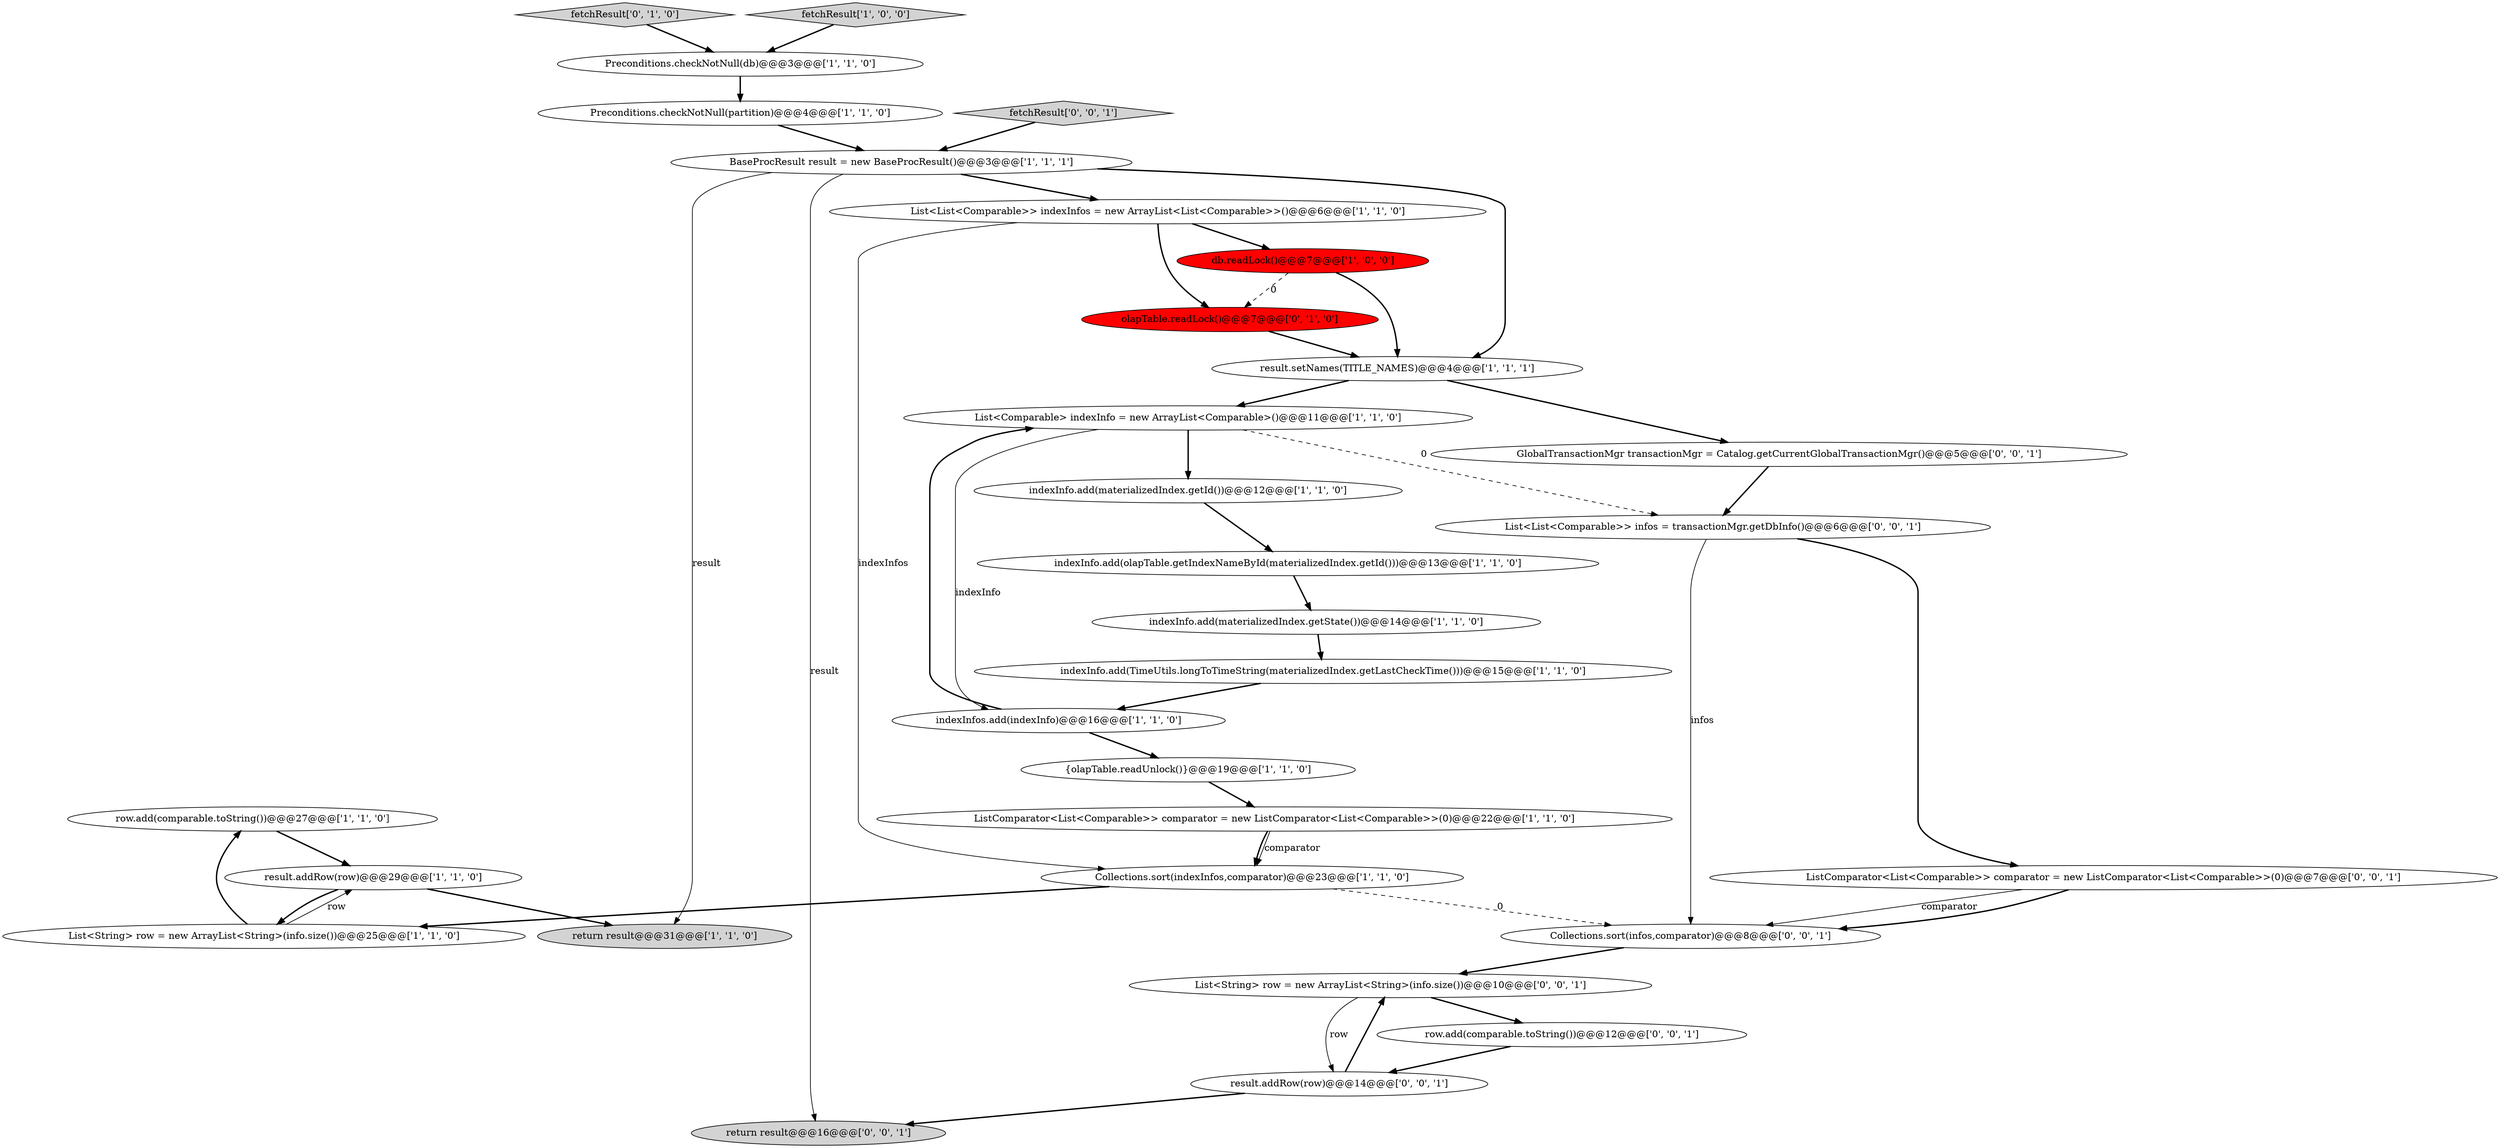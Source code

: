 digraph {
10 [style = filled, label = "row.add(comparable.toString())@@@27@@@['1', '1', '0']", fillcolor = white, shape = ellipse image = "AAA0AAABBB1BBB"];
27 [style = filled, label = "GlobalTransactionMgr transactionMgr = Catalog.getCurrentGlobalTransactionMgr()@@@5@@@['0', '0', '1']", fillcolor = white, shape = ellipse image = "AAA0AAABBB3BBB"];
19 [style = filled, label = "indexInfo.add(olapTable.getIndexNameById(materializedIndex.getId()))@@@13@@@['1', '1', '0']", fillcolor = white, shape = ellipse image = "AAA0AAABBB1BBB"];
7 [style = filled, label = "indexInfo.add(materializedIndex.getId())@@@12@@@['1', '1', '0']", fillcolor = white, shape = ellipse image = "AAA0AAABBB1BBB"];
14 [style = filled, label = "List<Comparable> indexInfo = new ArrayList<Comparable>()@@@11@@@['1', '1', '0']", fillcolor = white, shape = ellipse image = "AAA0AAABBB1BBB"];
28 [style = filled, label = "List<List<Comparable>> infos = transactionMgr.getDbInfo()@@@6@@@['0', '0', '1']", fillcolor = white, shape = ellipse image = "AAA0AAABBB3BBB"];
20 [style = filled, label = "fetchResult['0', '1', '0']", fillcolor = lightgray, shape = diamond image = "AAA0AAABBB2BBB"];
12 [style = filled, label = "Collections.sort(indexInfos,comparator)@@@23@@@['1', '1', '0']", fillcolor = white, shape = ellipse image = "AAA0AAABBB1BBB"];
21 [style = filled, label = "olapTable.readLock()@@@7@@@['0', '1', '0']", fillcolor = red, shape = ellipse image = "AAA1AAABBB2BBB"];
0 [style = filled, label = "Preconditions.checkNotNull(partition)@@@4@@@['1', '1', '0']", fillcolor = white, shape = ellipse image = "AAA0AAABBB1BBB"];
30 [style = filled, label = "fetchResult['0', '0', '1']", fillcolor = lightgray, shape = diamond image = "AAA0AAABBB3BBB"];
6 [style = filled, label = "indexInfo.add(TimeUtils.longToTimeString(materializedIndex.getLastCheckTime()))@@@15@@@['1', '1', '0']", fillcolor = white, shape = ellipse image = "AAA0AAABBB1BBB"];
5 [style = filled, label = "result.addRow(row)@@@29@@@['1', '1', '0']", fillcolor = white, shape = ellipse image = "AAA0AAABBB1BBB"];
9 [style = filled, label = "{olapTable.readUnlock()}@@@19@@@['1', '1', '0']", fillcolor = white, shape = ellipse image = "AAA0AAABBB1BBB"];
11 [style = filled, label = "db.readLock()@@@7@@@['1', '0', '0']", fillcolor = red, shape = ellipse image = "AAA1AAABBB1BBB"];
26 [style = filled, label = "ListComparator<List<Comparable>> comparator = new ListComparator<List<Comparable>>(0)@@@7@@@['0', '0', '1']", fillcolor = white, shape = ellipse image = "AAA0AAABBB3BBB"];
15 [style = filled, label = "BaseProcResult result = new BaseProcResult()@@@3@@@['1', '1', '1']", fillcolor = white, shape = ellipse image = "AAA0AAABBB1BBB"];
24 [style = filled, label = "List<String> row = new ArrayList<String>(info.size())@@@10@@@['0', '0', '1']", fillcolor = white, shape = ellipse image = "AAA0AAABBB3BBB"];
25 [style = filled, label = "result.addRow(row)@@@14@@@['0', '0', '1']", fillcolor = white, shape = ellipse image = "AAA0AAABBB3BBB"];
4 [style = filled, label = "return result@@@31@@@['1', '1', '0']", fillcolor = lightgray, shape = ellipse image = "AAA0AAABBB1BBB"];
13 [style = filled, label = "result.setNames(TITLE_NAMES)@@@4@@@['1', '1', '1']", fillcolor = white, shape = ellipse image = "AAA0AAABBB1BBB"];
29 [style = filled, label = "Collections.sort(infos,comparator)@@@8@@@['0', '0', '1']", fillcolor = white, shape = ellipse image = "AAA0AAABBB3BBB"];
16 [style = filled, label = "List<List<Comparable>> indexInfos = new ArrayList<List<Comparable>>()@@@6@@@['1', '1', '0']", fillcolor = white, shape = ellipse image = "AAA0AAABBB1BBB"];
22 [style = filled, label = "row.add(comparable.toString())@@@12@@@['0', '0', '1']", fillcolor = white, shape = ellipse image = "AAA0AAABBB3BBB"];
23 [style = filled, label = "return result@@@16@@@['0', '0', '1']", fillcolor = lightgray, shape = ellipse image = "AAA0AAABBB3BBB"];
17 [style = filled, label = "ListComparator<List<Comparable>> comparator = new ListComparator<List<Comparable>>(0)@@@22@@@['1', '1', '0']", fillcolor = white, shape = ellipse image = "AAA0AAABBB1BBB"];
8 [style = filled, label = "indexInfo.add(materializedIndex.getState())@@@14@@@['1', '1', '0']", fillcolor = white, shape = ellipse image = "AAA0AAABBB1BBB"];
2 [style = filled, label = "fetchResult['1', '0', '0']", fillcolor = lightgray, shape = diamond image = "AAA0AAABBB1BBB"];
3 [style = filled, label = "indexInfos.add(indexInfo)@@@16@@@['1', '1', '0']", fillcolor = white, shape = ellipse image = "AAA0AAABBB1BBB"];
1 [style = filled, label = "List<String> row = new ArrayList<String>(info.size())@@@25@@@['1', '1', '0']", fillcolor = white, shape = ellipse image = "AAA0AAABBB1BBB"];
18 [style = filled, label = "Preconditions.checkNotNull(db)@@@3@@@['1', '1', '0']", fillcolor = white, shape = ellipse image = "AAA0AAABBB1BBB"];
6->3 [style = bold, label=""];
22->25 [style = bold, label=""];
15->13 [style = bold, label=""];
15->4 [style = solid, label="result"];
16->11 [style = bold, label=""];
1->5 [style = solid, label="row"];
14->3 [style = solid, label="indexInfo"];
14->28 [style = dashed, label="0"];
25->23 [style = bold, label=""];
26->29 [style = solid, label="comparator"];
26->29 [style = bold, label=""];
27->28 [style = bold, label=""];
3->14 [style = bold, label=""];
17->12 [style = solid, label="comparator"];
2->18 [style = bold, label=""];
9->17 [style = bold, label=""];
28->26 [style = bold, label=""];
8->6 [style = bold, label=""];
15->16 [style = bold, label=""];
12->1 [style = bold, label=""];
24->22 [style = bold, label=""];
0->15 [style = bold, label=""];
19->8 [style = bold, label=""];
28->29 [style = solid, label="infos"];
24->25 [style = solid, label="row"];
14->7 [style = bold, label=""];
3->9 [style = bold, label=""];
20->18 [style = bold, label=""];
5->1 [style = bold, label=""];
25->24 [style = bold, label=""];
17->12 [style = bold, label=""];
13->27 [style = bold, label=""];
10->5 [style = bold, label=""];
16->21 [style = bold, label=""];
5->4 [style = bold, label=""];
11->13 [style = bold, label=""];
12->29 [style = dashed, label="0"];
15->23 [style = solid, label="result"];
16->12 [style = solid, label="indexInfos"];
29->24 [style = bold, label=""];
1->10 [style = bold, label=""];
7->19 [style = bold, label=""];
13->14 [style = bold, label=""];
18->0 [style = bold, label=""];
30->15 [style = bold, label=""];
21->13 [style = bold, label=""];
11->21 [style = dashed, label="0"];
}
